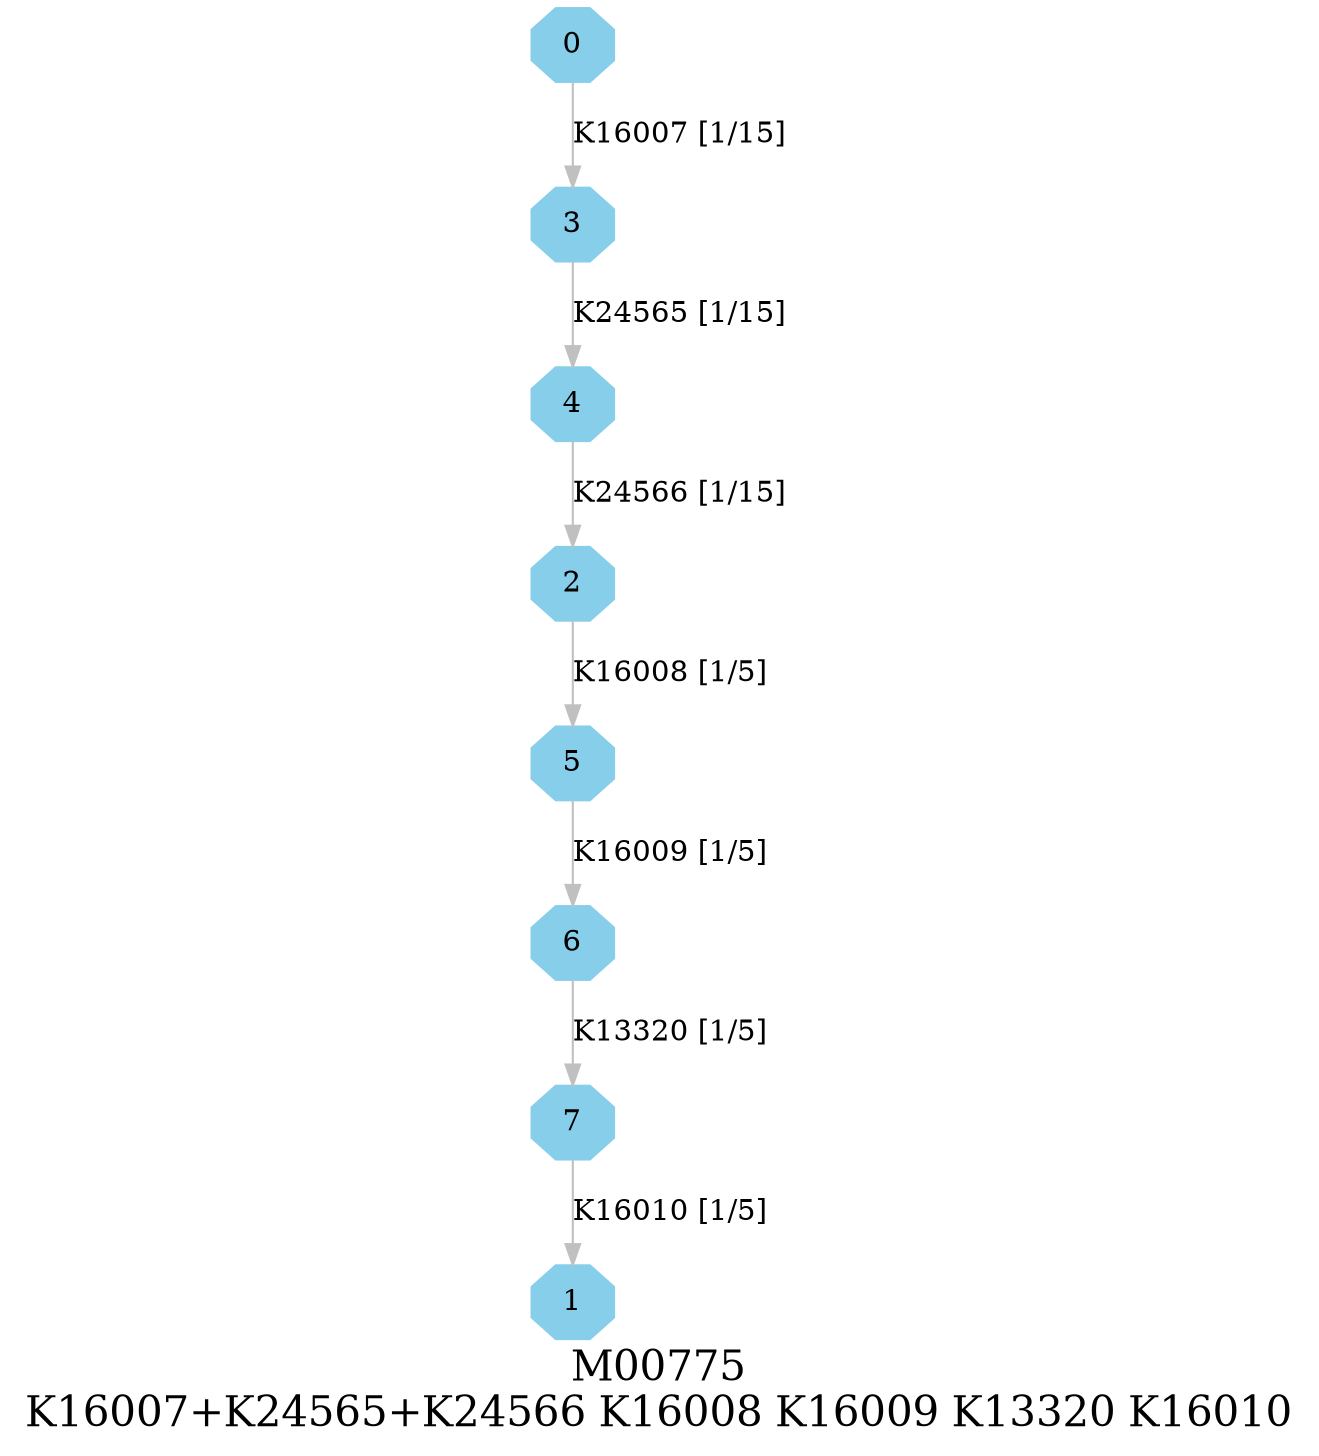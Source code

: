 digraph G {
graph [label="M00775
K16007+K24565+K24566 K16008 K16009 K13320 K16010",fontsize=20];
node [shape=box,style=filled];
edge [len=3,color=grey];
{node [width=.3,height=.3,shape=octagon,style=filled,color=skyblue] 0 1 2 3 4 5 6 7 }
0 -> 3 [label="K16007 [1/15]"];
2 -> 5 [label="K16008 [1/5]"];
3 -> 4 [label="K24565 [1/15]"];
4 -> 2 [label="K24566 [1/15]"];
5 -> 6 [label="K16009 [1/5]"];
6 -> 7 [label="K13320 [1/5]"];
7 -> 1 [label="K16010 [1/5]"];
}